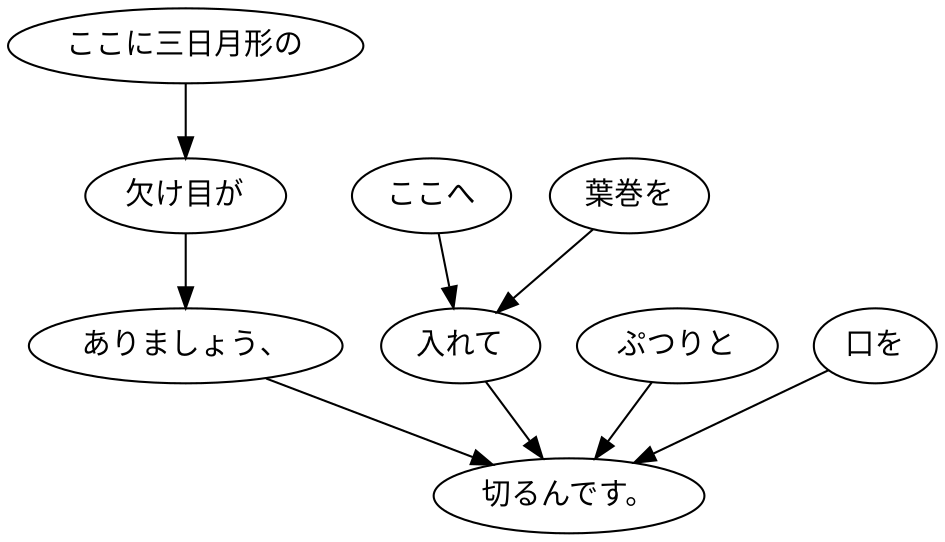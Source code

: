 digraph graph3484 {
	node0 [label="ここに三日月形の"];
	node1 [label="欠け目が"];
	node2 [label="ありましょう、"];
	node3 [label="ここへ"];
	node4 [label="葉巻を"];
	node5 [label="入れて"];
	node6 [label="ぷつりと"];
	node7 [label="口を"];
	node8 [label="切るんです。"];
	node0 -> node1;
	node1 -> node2;
	node2 -> node8;
	node3 -> node5;
	node4 -> node5;
	node5 -> node8;
	node6 -> node8;
	node7 -> node8;
}
